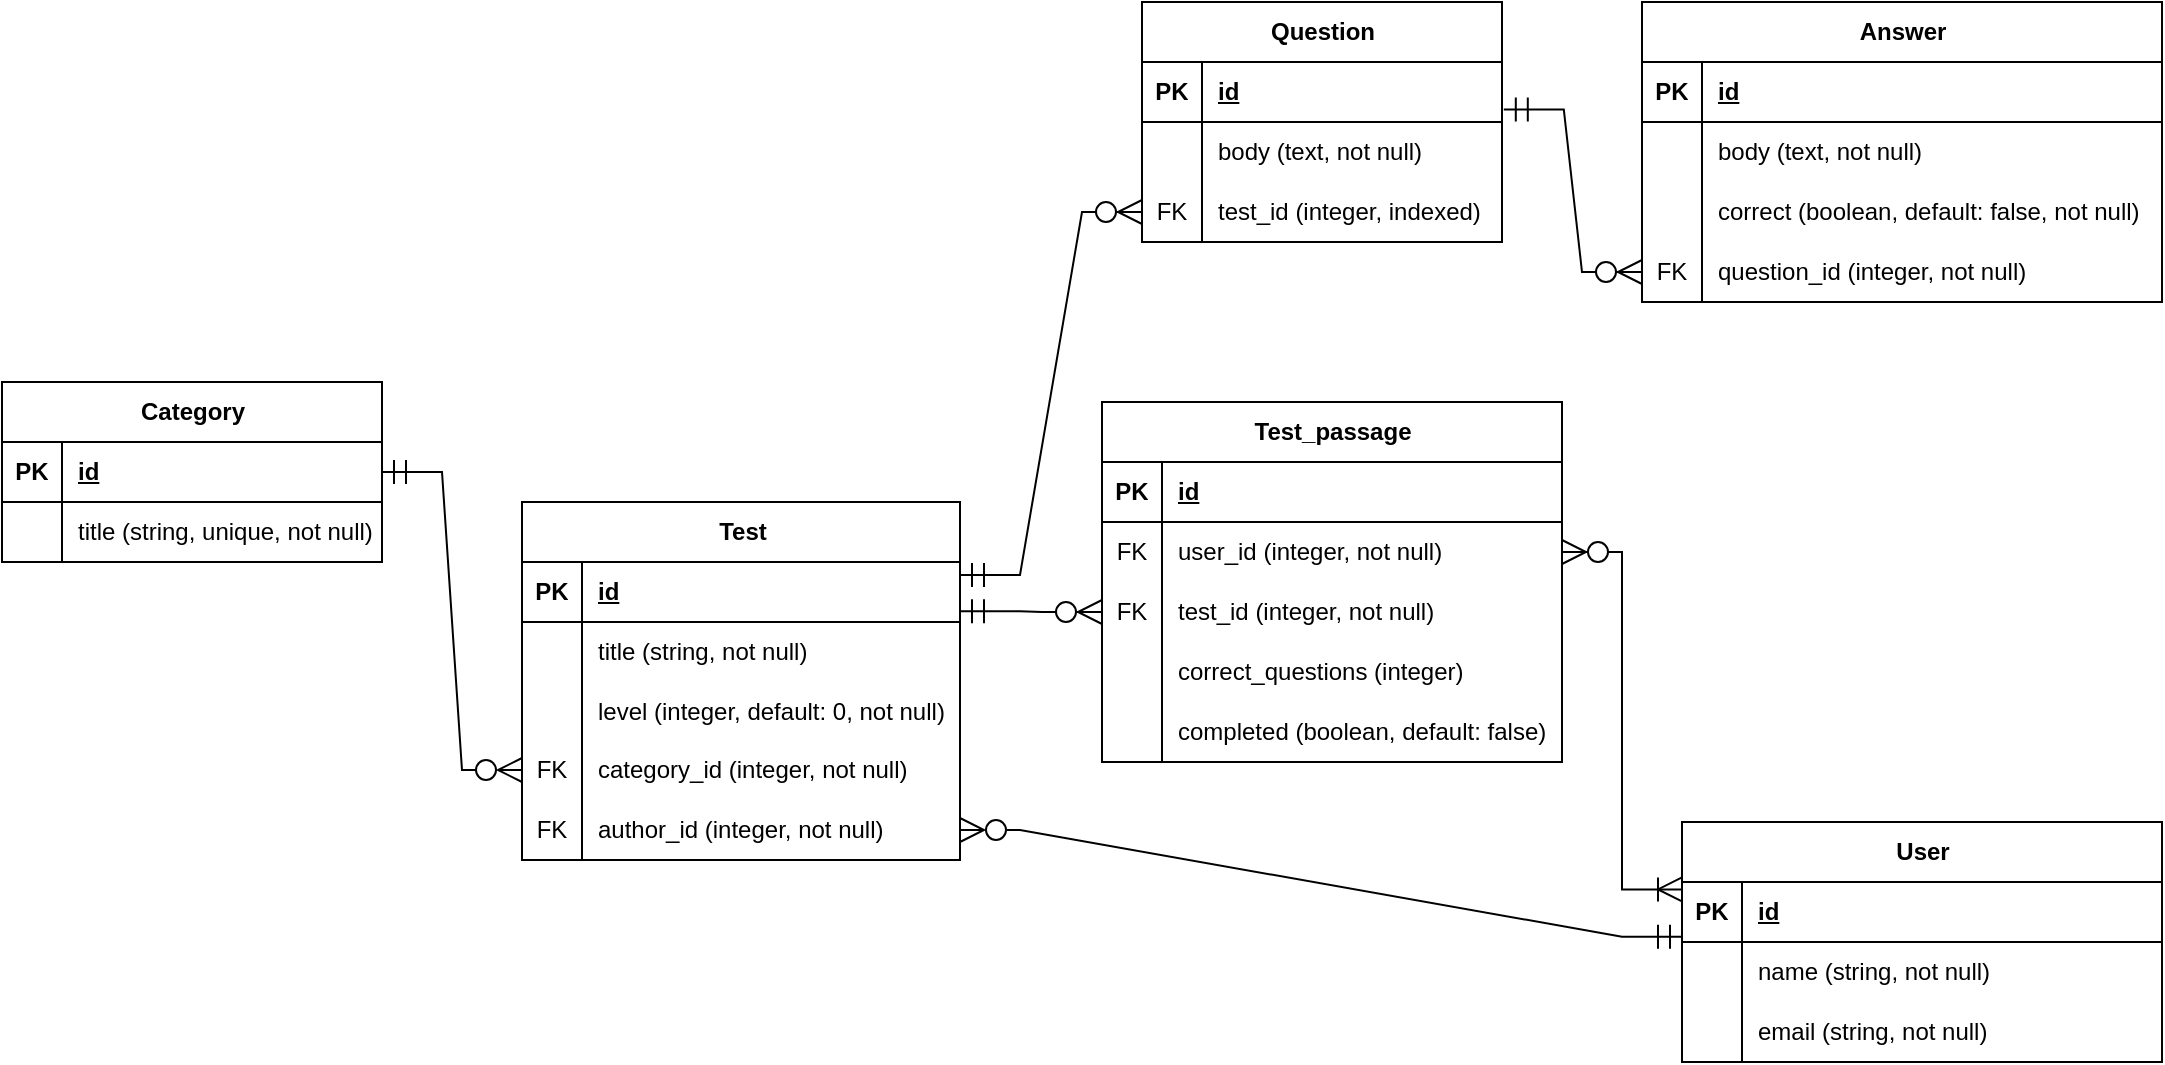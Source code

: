 <mxfile version="26.1.0">
  <diagram name="Page-1" id="e56a1550-8fbb-45ad-956c-1786394a9013">
    <mxGraphModel dx="1259" dy="696" grid="1" gridSize="10" guides="1" tooltips="1" connect="1" arrows="1" fold="1" page="1" pageScale="1" pageWidth="1100" pageHeight="850" background="none" math="0" shadow="0">
      <root>
        <mxCell id="0" />
        <mxCell id="1" parent="0" />
        <mxCell id="Br1r_Qng15Y52kOAk1Ea-1" value="Category" style="shape=table;startSize=30;container=1;collapsible=1;childLayout=tableLayout;fixedRows=1;rowLines=0;fontStyle=1;align=center;resizeLast=1;html=1;fontSize=12;" parent="1" vertex="1">
          <mxGeometry x="10" y="310" width="190" height="90" as="geometry" />
        </mxCell>
        <mxCell id="Br1r_Qng15Y52kOAk1Ea-2" value="" style="shape=tableRow;horizontal=0;startSize=0;swimlaneHead=0;swimlaneBody=0;fillColor=none;collapsible=0;dropTarget=0;points=[[0,0.5],[1,0.5]];portConstraint=eastwest;top=0;left=0;right=0;bottom=1;fontSize=12;" parent="Br1r_Qng15Y52kOAk1Ea-1" vertex="1">
          <mxGeometry y="30" width="190" height="30" as="geometry" />
        </mxCell>
        <mxCell id="Br1r_Qng15Y52kOAk1Ea-3" value="PK" style="shape=partialRectangle;connectable=0;fillColor=none;top=0;left=0;bottom=0;right=0;fontStyle=1;overflow=hidden;whiteSpace=wrap;html=1;fontSize=12;" parent="Br1r_Qng15Y52kOAk1Ea-2" vertex="1">
          <mxGeometry width="30" height="30" as="geometry">
            <mxRectangle width="30" height="30" as="alternateBounds" />
          </mxGeometry>
        </mxCell>
        <mxCell id="Br1r_Qng15Y52kOAk1Ea-4" value="id" style="shape=partialRectangle;connectable=0;fillColor=none;top=0;left=0;bottom=0;right=0;align=left;spacingLeft=6;fontStyle=5;overflow=hidden;whiteSpace=wrap;html=1;fontSize=12;" parent="Br1r_Qng15Y52kOAk1Ea-2" vertex="1">
          <mxGeometry x="30" width="160" height="30" as="geometry">
            <mxRectangle width="160" height="30" as="alternateBounds" />
          </mxGeometry>
        </mxCell>
        <mxCell id="Br1r_Qng15Y52kOAk1Ea-5" value="" style="shape=tableRow;horizontal=0;startSize=0;swimlaneHead=0;swimlaneBody=0;fillColor=none;collapsible=0;dropTarget=0;points=[[0,0.5],[1,0.5]];portConstraint=eastwest;top=0;left=0;right=0;bottom=0;fontSize=12;" parent="Br1r_Qng15Y52kOAk1Ea-1" vertex="1">
          <mxGeometry y="60" width="190" height="30" as="geometry" />
        </mxCell>
        <mxCell id="Br1r_Qng15Y52kOAk1Ea-6" value="" style="shape=partialRectangle;connectable=0;fillColor=none;top=0;left=0;bottom=0;right=0;editable=1;overflow=hidden;whiteSpace=wrap;html=1;fontSize=12;" parent="Br1r_Qng15Y52kOAk1Ea-5" vertex="1">
          <mxGeometry width="30" height="30" as="geometry">
            <mxRectangle width="30" height="30" as="alternateBounds" />
          </mxGeometry>
        </mxCell>
        <mxCell id="Br1r_Qng15Y52kOAk1Ea-7" value="title (string, unique, not null)" style="shape=partialRectangle;connectable=0;fillColor=none;top=0;left=0;bottom=0;right=0;align=left;spacingLeft=6;overflow=hidden;whiteSpace=wrap;html=1;fontSize=12;" parent="Br1r_Qng15Y52kOAk1Ea-5" vertex="1">
          <mxGeometry x="30" width="160" height="30" as="geometry">
            <mxRectangle width="160" height="30" as="alternateBounds" />
          </mxGeometry>
        </mxCell>
        <mxCell id="Br1r_Qng15Y52kOAk1Ea-14" value="Test" style="shape=table;startSize=30;container=1;collapsible=1;childLayout=tableLayout;fixedRows=1;rowLines=0;fontStyle=1;align=center;resizeLast=1;html=1;fontSize=12;" parent="1" vertex="1">
          <mxGeometry x="270" y="370" width="219" height="179" as="geometry" />
        </mxCell>
        <mxCell id="Br1r_Qng15Y52kOAk1Ea-15" value="" style="shape=tableRow;horizontal=0;startSize=0;swimlaneHead=0;swimlaneBody=0;fillColor=none;collapsible=0;dropTarget=0;points=[[0,0.5],[1,0.5]];portConstraint=eastwest;top=0;left=0;right=0;bottom=1;fontSize=12;" parent="Br1r_Qng15Y52kOAk1Ea-14" vertex="1">
          <mxGeometry y="30" width="219" height="30" as="geometry" />
        </mxCell>
        <mxCell id="Br1r_Qng15Y52kOAk1Ea-16" value="PK" style="shape=partialRectangle;connectable=0;fillColor=none;top=0;left=0;bottom=0;right=0;fontStyle=1;overflow=hidden;whiteSpace=wrap;html=1;fontSize=12;" parent="Br1r_Qng15Y52kOAk1Ea-15" vertex="1">
          <mxGeometry width="30" height="30" as="geometry">
            <mxRectangle width="30" height="30" as="alternateBounds" />
          </mxGeometry>
        </mxCell>
        <mxCell id="Br1r_Qng15Y52kOAk1Ea-17" value="id" style="shape=partialRectangle;connectable=0;fillColor=none;top=0;left=0;bottom=0;right=0;align=left;spacingLeft=6;fontStyle=5;overflow=hidden;whiteSpace=wrap;html=1;fontSize=12;" parent="Br1r_Qng15Y52kOAk1Ea-15" vertex="1">
          <mxGeometry x="30" width="189" height="30" as="geometry">
            <mxRectangle width="189" height="30" as="alternateBounds" />
          </mxGeometry>
        </mxCell>
        <mxCell id="Br1r_Qng15Y52kOAk1Ea-18" value="" style="shape=tableRow;horizontal=0;startSize=0;swimlaneHead=0;swimlaneBody=0;fillColor=none;collapsible=0;dropTarget=0;points=[[0,0.5],[1,0.5]];portConstraint=eastwest;top=0;left=0;right=0;bottom=0;fontSize=12;" parent="Br1r_Qng15Y52kOAk1Ea-14" vertex="1">
          <mxGeometry y="60" width="219" height="30" as="geometry" />
        </mxCell>
        <mxCell id="Br1r_Qng15Y52kOAk1Ea-19" value="" style="shape=partialRectangle;connectable=0;fillColor=none;top=0;left=0;bottom=0;right=0;editable=1;overflow=hidden;whiteSpace=wrap;html=1;fontSize=12;" parent="Br1r_Qng15Y52kOAk1Ea-18" vertex="1">
          <mxGeometry width="30" height="30" as="geometry">
            <mxRectangle width="30" height="30" as="alternateBounds" />
          </mxGeometry>
        </mxCell>
        <mxCell id="Br1r_Qng15Y52kOAk1Ea-20" value="title (string, not null)" style="shape=partialRectangle;connectable=0;fillColor=none;top=0;left=0;bottom=0;right=0;align=left;spacingLeft=6;overflow=hidden;whiteSpace=wrap;html=1;fontSize=12;" parent="Br1r_Qng15Y52kOAk1Ea-18" vertex="1">
          <mxGeometry x="30" width="189" height="30" as="geometry">
            <mxRectangle width="189" height="30" as="alternateBounds" />
          </mxGeometry>
        </mxCell>
        <mxCell id="Br1r_Qng15Y52kOAk1Ea-21" value="" style="shape=tableRow;horizontal=0;startSize=0;swimlaneHead=0;swimlaneBody=0;fillColor=none;collapsible=0;dropTarget=0;points=[[0,0.5],[1,0.5]];portConstraint=eastwest;top=0;left=0;right=0;bottom=0;fontSize=12;" parent="Br1r_Qng15Y52kOAk1Ea-14" vertex="1">
          <mxGeometry y="90" width="219" height="29" as="geometry" />
        </mxCell>
        <mxCell id="Br1r_Qng15Y52kOAk1Ea-22" value="" style="shape=partialRectangle;connectable=0;fillColor=none;top=0;left=0;bottom=0;right=0;editable=1;overflow=hidden;whiteSpace=wrap;html=1;fontSize=12;" parent="Br1r_Qng15Y52kOAk1Ea-21" vertex="1">
          <mxGeometry width="30" height="29" as="geometry">
            <mxRectangle width="30" height="29" as="alternateBounds" />
          </mxGeometry>
        </mxCell>
        <mxCell id="Br1r_Qng15Y52kOAk1Ea-23" value="level (integer, default: 0, not null)" style="shape=partialRectangle;connectable=0;fillColor=none;top=0;left=0;bottom=0;right=0;align=left;spacingLeft=6;overflow=hidden;whiteSpace=wrap;html=1;fontSize=12;" parent="Br1r_Qng15Y52kOAk1Ea-21" vertex="1">
          <mxGeometry x="30" width="189" height="29" as="geometry">
            <mxRectangle width="189" height="29" as="alternateBounds" />
          </mxGeometry>
        </mxCell>
        <mxCell id="Br1r_Qng15Y52kOAk1Ea-24" value="" style="shape=tableRow;horizontal=0;startSize=0;swimlaneHead=0;swimlaneBody=0;fillColor=none;collapsible=0;dropTarget=0;points=[[0,0.5],[1,0.5]];portConstraint=eastwest;top=0;left=0;right=0;bottom=0;fontSize=12;" parent="Br1r_Qng15Y52kOAk1Ea-14" vertex="1">
          <mxGeometry y="119" width="219" height="30" as="geometry" />
        </mxCell>
        <mxCell id="Br1r_Qng15Y52kOAk1Ea-25" value="FK" style="shape=partialRectangle;connectable=0;fillColor=none;top=0;left=0;bottom=0;right=0;editable=1;overflow=hidden;whiteSpace=wrap;html=1;fontSize=12;" parent="Br1r_Qng15Y52kOAk1Ea-24" vertex="1">
          <mxGeometry width="30" height="30" as="geometry">
            <mxRectangle width="30" height="30" as="alternateBounds" />
          </mxGeometry>
        </mxCell>
        <mxCell id="Br1r_Qng15Y52kOAk1Ea-26" value="category_id (integer, not null)" style="shape=partialRectangle;connectable=0;fillColor=none;top=0;left=0;bottom=0;right=0;align=left;spacingLeft=6;overflow=hidden;whiteSpace=wrap;html=1;fontSize=12;" parent="Br1r_Qng15Y52kOAk1Ea-24" vertex="1">
          <mxGeometry x="30" width="189" height="30" as="geometry">
            <mxRectangle width="189" height="30" as="alternateBounds" />
          </mxGeometry>
        </mxCell>
        <mxCell id="4E7Y_DdD3SAil00JkKj9-86" style="shape=tableRow;horizontal=0;startSize=0;swimlaneHead=0;swimlaneBody=0;fillColor=none;collapsible=0;dropTarget=0;points=[[0,0.5],[1,0.5]];portConstraint=eastwest;top=0;left=0;right=0;bottom=0;fontSize=12;" parent="Br1r_Qng15Y52kOAk1Ea-14" vertex="1">
          <mxGeometry y="149" width="219" height="30" as="geometry" />
        </mxCell>
        <mxCell id="4E7Y_DdD3SAil00JkKj9-87" value="FK" style="shape=partialRectangle;connectable=0;fillColor=none;top=0;left=0;bottom=0;right=0;editable=1;overflow=hidden;whiteSpace=wrap;html=1;fontSize=12;" parent="4E7Y_DdD3SAil00JkKj9-86" vertex="1">
          <mxGeometry width="30" height="30" as="geometry">
            <mxRectangle width="30" height="30" as="alternateBounds" />
          </mxGeometry>
        </mxCell>
        <mxCell id="4E7Y_DdD3SAil00JkKj9-88" value="author_id (integer, not null)" style="shape=partialRectangle;connectable=0;fillColor=none;top=0;left=0;bottom=0;right=0;align=left;spacingLeft=6;overflow=hidden;whiteSpace=wrap;html=1;fontSize=12;" parent="4E7Y_DdD3SAil00JkKj9-86" vertex="1">
          <mxGeometry x="30" width="189" height="30" as="geometry">
            <mxRectangle width="189" height="30" as="alternateBounds" />
          </mxGeometry>
        </mxCell>
        <mxCell id="Br1r_Qng15Y52kOAk1Ea-27" value="" style="edgeStyle=entityRelationEdgeStyle;fontSize=12;html=1;endArrow=ERzeroToMany;startArrow=ERmandOne;rounded=0;entryX=0;entryY=0.5;entryDx=0;entryDy=0;exitX=1;exitY=0.5;exitDx=0;exitDy=0;startFill=0;endFill=0;startSize=10;endSize=10;" parent="1" source="Br1r_Qng15Y52kOAk1Ea-2" target="Br1r_Qng15Y52kOAk1Ea-24" edge="1">
          <mxGeometry width="100" height="100" relative="1" as="geometry">
            <mxPoint x="240" y="359" as="sourcePoint" />
            <mxPoint x="380" y="331" as="targetPoint" />
          </mxGeometry>
        </mxCell>
        <mxCell id="Br1r_Qng15Y52kOAk1Ea-28" value="Question" style="shape=table;startSize=30;container=1;collapsible=1;childLayout=tableLayout;fixedRows=1;rowLines=0;fontStyle=1;align=center;resizeLast=1;html=1;fontSize=12;" parent="1" vertex="1">
          <mxGeometry x="580" y="120" width="180" height="120" as="geometry" />
        </mxCell>
        <mxCell id="Br1r_Qng15Y52kOAk1Ea-29" value="" style="shape=tableRow;horizontal=0;startSize=0;swimlaneHead=0;swimlaneBody=0;fillColor=none;collapsible=0;dropTarget=0;points=[[0,0.5],[1,0.5]];portConstraint=eastwest;top=0;left=0;right=0;bottom=1;fontSize=12;" parent="Br1r_Qng15Y52kOAk1Ea-28" vertex="1">
          <mxGeometry y="30" width="180" height="30" as="geometry" />
        </mxCell>
        <mxCell id="Br1r_Qng15Y52kOAk1Ea-30" value="PK" style="shape=partialRectangle;connectable=0;fillColor=none;top=0;left=0;bottom=0;right=0;fontStyle=1;overflow=hidden;whiteSpace=wrap;html=1;fontSize=12;" parent="Br1r_Qng15Y52kOAk1Ea-29" vertex="1">
          <mxGeometry width="30" height="30" as="geometry">
            <mxRectangle width="30" height="30" as="alternateBounds" />
          </mxGeometry>
        </mxCell>
        <mxCell id="Br1r_Qng15Y52kOAk1Ea-31" value="id" style="shape=partialRectangle;connectable=0;fillColor=none;top=0;left=0;bottom=0;right=0;align=left;spacingLeft=6;fontStyle=5;overflow=hidden;whiteSpace=wrap;html=1;fontSize=12;" parent="Br1r_Qng15Y52kOAk1Ea-29" vertex="1">
          <mxGeometry x="30" width="150" height="30" as="geometry">
            <mxRectangle width="150" height="30" as="alternateBounds" />
          </mxGeometry>
        </mxCell>
        <mxCell id="Br1r_Qng15Y52kOAk1Ea-32" value="" style="shape=tableRow;horizontal=0;startSize=0;swimlaneHead=0;swimlaneBody=0;fillColor=none;collapsible=0;dropTarget=0;points=[[0,0.5],[1,0.5]];portConstraint=eastwest;top=0;left=0;right=0;bottom=0;fontSize=12;" parent="Br1r_Qng15Y52kOAk1Ea-28" vertex="1">
          <mxGeometry y="60" width="180" height="30" as="geometry" />
        </mxCell>
        <mxCell id="Br1r_Qng15Y52kOAk1Ea-33" value="" style="shape=partialRectangle;connectable=0;fillColor=none;top=0;left=0;bottom=0;right=0;editable=1;overflow=hidden;whiteSpace=wrap;html=1;fontSize=12;" parent="Br1r_Qng15Y52kOAk1Ea-32" vertex="1">
          <mxGeometry width="30" height="30" as="geometry">
            <mxRectangle width="30" height="30" as="alternateBounds" />
          </mxGeometry>
        </mxCell>
        <mxCell id="Br1r_Qng15Y52kOAk1Ea-34" value="body (text, not null)" style="shape=partialRectangle;connectable=0;fillColor=none;top=0;left=0;bottom=0;right=0;align=left;spacingLeft=6;overflow=hidden;whiteSpace=wrap;html=1;fontSize=12;" parent="Br1r_Qng15Y52kOAk1Ea-32" vertex="1">
          <mxGeometry x="30" width="150" height="30" as="geometry">
            <mxRectangle width="150" height="30" as="alternateBounds" />
          </mxGeometry>
        </mxCell>
        <mxCell id="Br1r_Qng15Y52kOAk1Ea-35" value="" style="shape=tableRow;horizontal=0;startSize=0;swimlaneHead=0;swimlaneBody=0;fillColor=none;collapsible=0;dropTarget=0;points=[[0,0.5],[1,0.5]];portConstraint=eastwest;top=0;left=0;right=0;bottom=0;fontSize=12;" parent="Br1r_Qng15Y52kOAk1Ea-28" vertex="1">
          <mxGeometry y="90" width="180" height="30" as="geometry" />
        </mxCell>
        <mxCell id="Br1r_Qng15Y52kOAk1Ea-36" value="FK" style="shape=partialRectangle;connectable=0;fillColor=none;top=0;left=0;bottom=0;right=0;editable=1;overflow=hidden;whiteSpace=wrap;html=1;fontSize=12;" parent="Br1r_Qng15Y52kOAk1Ea-35" vertex="1">
          <mxGeometry width="30" height="30" as="geometry">
            <mxRectangle width="30" height="30" as="alternateBounds" />
          </mxGeometry>
        </mxCell>
        <mxCell id="Br1r_Qng15Y52kOAk1Ea-37" value="test_id (integer, indexed)" style="shape=partialRectangle;connectable=0;fillColor=none;top=0;left=0;bottom=0;right=0;align=left;spacingLeft=6;overflow=hidden;whiteSpace=wrap;html=1;fontSize=12;" parent="Br1r_Qng15Y52kOAk1Ea-35" vertex="1">
          <mxGeometry x="30" width="150" height="30" as="geometry">
            <mxRectangle width="150" height="30" as="alternateBounds" />
          </mxGeometry>
        </mxCell>
        <mxCell id="Br1r_Qng15Y52kOAk1Ea-55" value="User" style="shape=table;startSize=30;container=1;collapsible=1;childLayout=tableLayout;fixedRows=1;rowLines=0;fontStyle=1;align=center;resizeLast=1;html=1;fontSize=12;" parent="1" vertex="1">
          <mxGeometry x="850" y="530" width="240" height="120" as="geometry" />
        </mxCell>
        <mxCell id="Br1r_Qng15Y52kOAk1Ea-56" value="" style="shape=tableRow;horizontal=0;startSize=0;swimlaneHead=0;swimlaneBody=0;fillColor=none;collapsible=0;dropTarget=0;points=[[0,0.5],[1,0.5]];portConstraint=eastwest;top=0;left=0;right=0;bottom=1;fontSize=12;" parent="Br1r_Qng15Y52kOAk1Ea-55" vertex="1">
          <mxGeometry y="30" width="240" height="30" as="geometry" />
        </mxCell>
        <mxCell id="Br1r_Qng15Y52kOAk1Ea-57" value="PK" style="shape=partialRectangle;connectable=0;fillColor=none;top=0;left=0;bottom=0;right=0;fontStyle=1;overflow=hidden;whiteSpace=wrap;html=1;fontSize=12;" parent="Br1r_Qng15Y52kOAk1Ea-56" vertex="1">
          <mxGeometry width="30" height="30" as="geometry">
            <mxRectangle width="30" height="30" as="alternateBounds" />
          </mxGeometry>
        </mxCell>
        <mxCell id="Br1r_Qng15Y52kOAk1Ea-58" value="id" style="shape=partialRectangle;connectable=0;fillColor=none;top=0;left=0;bottom=0;right=0;align=left;spacingLeft=6;fontStyle=5;overflow=hidden;whiteSpace=wrap;html=1;fontSize=12;" parent="Br1r_Qng15Y52kOAk1Ea-56" vertex="1">
          <mxGeometry x="30" width="210" height="30" as="geometry">
            <mxRectangle width="210" height="30" as="alternateBounds" />
          </mxGeometry>
        </mxCell>
        <mxCell id="Br1r_Qng15Y52kOAk1Ea-59" value="" style="shape=tableRow;horizontal=0;startSize=0;swimlaneHead=0;swimlaneBody=0;fillColor=none;collapsible=0;dropTarget=0;points=[[0,0.5],[1,0.5]];portConstraint=eastwest;top=0;left=0;right=0;bottom=0;fontSize=12;" parent="Br1r_Qng15Y52kOAk1Ea-55" vertex="1">
          <mxGeometry y="60" width="240" height="30" as="geometry" />
        </mxCell>
        <mxCell id="Br1r_Qng15Y52kOAk1Ea-60" value="" style="shape=partialRectangle;connectable=0;fillColor=none;top=0;left=0;bottom=0;right=0;editable=1;overflow=hidden;whiteSpace=wrap;html=1;fontSize=12;" parent="Br1r_Qng15Y52kOAk1Ea-59" vertex="1">
          <mxGeometry width="30" height="30" as="geometry">
            <mxRectangle width="30" height="30" as="alternateBounds" />
          </mxGeometry>
        </mxCell>
        <mxCell id="Br1r_Qng15Y52kOAk1Ea-61" value="name (string, not null)" style="shape=partialRectangle;connectable=0;fillColor=none;top=0;left=0;bottom=0;right=0;align=left;spacingLeft=6;overflow=hidden;whiteSpace=wrap;html=1;fontSize=12;" parent="Br1r_Qng15Y52kOAk1Ea-59" vertex="1">
          <mxGeometry x="30" width="210" height="30" as="geometry">
            <mxRectangle width="210" height="30" as="alternateBounds" />
          </mxGeometry>
        </mxCell>
        <mxCell id="Br1r_Qng15Y52kOAk1Ea-62" value="" style="shape=tableRow;horizontal=0;startSize=0;swimlaneHead=0;swimlaneBody=0;fillColor=none;collapsible=0;dropTarget=0;points=[[0,0.5],[1,0.5]];portConstraint=eastwest;top=0;left=0;right=0;bottom=0;fontSize=12;" parent="Br1r_Qng15Y52kOAk1Ea-55" vertex="1">
          <mxGeometry y="90" width="240" height="30" as="geometry" />
        </mxCell>
        <mxCell id="Br1r_Qng15Y52kOAk1Ea-63" value="" style="shape=partialRectangle;connectable=0;fillColor=none;top=0;left=0;bottom=0;right=0;editable=1;overflow=hidden;whiteSpace=wrap;html=1;fontSize=12;" parent="Br1r_Qng15Y52kOAk1Ea-62" vertex="1">
          <mxGeometry width="30" height="30" as="geometry">
            <mxRectangle width="30" height="30" as="alternateBounds" />
          </mxGeometry>
        </mxCell>
        <mxCell id="Br1r_Qng15Y52kOAk1Ea-64" value="email (string, not null)" style="shape=partialRectangle;connectable=0;fillColor=none;top=0;left=0;bottom=0;right=0;align=left;spacingLeft=6;overflow=hidden;whiteSpace=wrap;html=1;fontSize=12;" parent="Br1r_Qng15Y52kOAk1Ea-62" vertex="1">
          <mxGeometry x="30" width="210" height="30" as="geometry">
            <mxRectangle width="210" height="30" as="alternateBounds" />
          </mxGeometry>
        </mxCell>
        <mxCell id="4E7Y_DdD3SAil00JkKj9-14" value="Test_passage" style="shape=table;startSize=30;container=1;collapsible=1;childLayout=tableLayout;fixedRows=1;rowLines=0;fontStyle=1;align=center;resizeLast=1;html=1;fontSize=12;" parent="1" vertex="1">
          <mxGeometry x="560" y="320" width="230" height="180" as="geometry" />
        </mxCell>
        <mxCell id="4E7Y_DdD3SAil00JkKj9-15" value="" style="shape=tableRow;horizontal=0;startSize=0;swimlaneHead=0;swimlaneBody=0;fillColor=none;collapsible=0;dropTarget=0;points=[[0,0.5],[1,0.5]];portConstraint=eastwest;top=0;left=0;right=0;bottom=1;fontSize=12;" parent="4E7Y_DdD3SAil00JkKj9-14" vertex="1">
          <mxGeometry y="30" width="230" height="30" as="geometry" />
        </mxCell>
        <mxCell id="4E7Y_DdD3SAil00JkKj9-16" value="PK" style="shape=partialRectangle;connectable=0;fillColor=none;top=0;left=0;bottom=0;right=0;fontStyle=1;overflow=hidden;whiteSpace=wrap;html=1;fontSize=12;" parent="4E7Y_DdD3SAil00JkKj9-15" vertex="1">
          <mxGeometry width="30" height="30" as="geometry">
            <mxRectangle width="30" height="30" as="alternateBounds" />
          </mxGeometry>
        </mxCell>
        <mxCell id="4E7Y_DdD3SAil00JkKj9-17" value="id" style="shape=partialRectangle;connectable=0;fillColor=none;top=0;left=0;bottom=0;right=0;align=left;spacingLeft=6;fontStyle=5;overflow=hidden;whiteSpace=wrap;html=1;fontSize=12;" parent="4E7Y_DdD3SAil00JkKj9-15" vertex="1">
          <mxGeometry x="30" width="200" height="30" as="geometry">
            <mxRectangle width="200" height="30" as="alternateBounds" />
          </mxGeometry>
        </mxCell>
        <mxCell id="4E7Y_DdD3SAil00JkKj9-18" value="" style="shape=tableRow;horizontal=0;startSize=0;swimlaneHead=0;swimlaneBody=0;fillColor=none;collapsible=0;dropTarget=0;points=[[0,0.5],[1,0.5]];portConstraint=eastwest;top=0;left=0;right=0;bottom=0;fontSize=12;" parent="4E7Y_DdD3SAil00JkKj9-14" vertex="1">
          <mxGeometry y="60" width="230" height="30" as="geometry" />
        </mxCell>
        <mxCell id="4E7Y_DdD3SAil00JkKj9-19" value="FK" style="shape=partialRectangle;connectable=0;fillColor=none;top=0;left=0;bottom=0;right=0;editable=1;overflow=hidden;whiteSpace=wrap;html=1;fontSize=12;" parent="4E7Y_DdD3SAil00JkKj9-18" vertex="1">
          <mxGeometry width="30" height="30" as="geometry">
            <mxRectangle width="30" height="30" as="alternateBounds" />
          </mxGeometry>
        </mxCell>
        <mxCell id="4E7Y_DdD3SAil00JkKj9-20" value="user_id (integer, not null)" style="shape=partialRectangle;connectable=0;fillColor=none;top=0;left=0;bottom=0;right=0;align=left;spacingLeft=6;overflow=hidden;whiteSpace=wrap;html=1;fontSize=12;" parent="4E7Y_DdD3SAil00JkKj9-18" vertex="1">
          <mxGeometry x="30" width="200" height="30" as="geometry">
            <mxRectangle width="200" height="30" as="alternateBounds" />
          </mxGeometry>
        </mxCell>
        <mxCell id="4E7Y_DdD3SAil00JkKj9-21" value="" style="shape=tableRow;horizontal=0;startSize=0;swimlaneHead=0;swimlaneBody=0;fillColor=none;collapsible=0;dropTarget=0;points=[[0,0.5],[1,0.5]];portConstraint=eastwest;top=0;left=0;right=0;bottom=0;fontSize=12;" parent="4E7Y_DdD3SAil00JkKj9-14" vertex="1">
          <mxGeometry y="90" width="230" height="30" as="geometry" />
        </mxCell>
        <mxCell id="4E7Y_DdD3SAil00JkKj9-22" value="FK" style="shape=partialRectangle;connectable=0;fillColor=none;top=0;left=0;bottom=0;right=0;editable=1;overflow=hidden;whiteSpace=wrap;html=1;fontSize=12;" parent="4E7Y_DdD3SAil00JkKj9-21" vertex="1">
          <mxGeometry width="30" height="30" as="geometry">
            <mxRectangle width="30" height="30" as="alternateBounds" />
          </mxGeometry>
        </mxCell>
        <mxCell id="4E7Y_DdD3SAil00JkKj9-23" value="test_id (integer, not null)" style="shape=partialRectangle;connectable=0;fillColor=none;top=0;left=0;bottom=0;right=0;align=left;spacingLeft=6;overflow=hidden;whiteSpace=wrap;html=1;fontSize=12;" parent="4E7Y_DdD3SAil00JkKj9-21" vertex="1">
          <mxGeometry x="30" width="200" height="30" as="geometry">
            <mxRectangle width="200" height="30" as="alternateBounds" />
          </mxGeometry>
        </mxCell>
        <mxCell id="4E7Y_DdD3SAil00JkKj9-24" value="" style="shape=tableRow;horizontal=0;startSize=0;swimlaneHead=0;swimlaneBody=0;fillColor=none;collapsible=0;dropTarget=0;points=[[0,0.5],[1,0.5]];portConstraint=eastwest;top=0;left=0;right=0;bottom=0;fontSize=12;" parent="4E7Y_DdD3SAil00JkKj9-14" vertex="1">
          <mxGeometry y="120" width="230" height="30" as="geometry" />
        </mxCell>
        <mxCell id="4E7Y_DdD3SAil00JkKj9-25" value="" style="shape=partialRectangle;connectable=0;fillColor=none;top=0;left=0;bottom=0;right=0;editable=1;overflow=hidden;whiteSpace=wrap;html=1;fontSize=12;" parent="4E7Y_DdD3SAil00JkKj9-24" vertex="1">
          <mxGeometry width="30" height="30" as="geometry">
            <mxRectangle width="30" height="30" as="alternateBounds" />
          </mxGeometry>
        </mxCell>
        <mxCell id="4E7Y_DdD3SAil00JkKj9-26" value="correct_questions (integer)" style="shape=partialRectangle;connectable=0;fillColor=none;top=0;left=0;bottom=0;right=0;align=left;spacingLeft=6;overflow=hidden;whiteSpace=wrap;html=1;fontSize=12;" parent="4E7Y_DdD3SAil00JkKj9-24" vertex="1">
          <mxGeometry x="30" width="200" height="30" as="geometry">
            <mxRectangle width="200" height="30" as="alternateBounds" />
          </mxGeometry>
        </mxCell>
        <mxCell id="4E7Y_DdD3SAil00JkKj9-95" style="shape=tableRow;horizontal=0;startSize=0;swimlaneHead=0;swimlaneBody=0;fillColor=none;collapsible=0;dropTarget=0;points=[[0,0.5],[1,0.5]];portConstraint=eastwest;top=0;left=0;right=0;bottom=0;fontSize=12;" parent="4E7Y_DdD3SAil00JkKj9-14" vertex="1">
          <mxGeometry y="150" width="230" height="30" as="geometry" />
        </mxCell>
        <mxCell id="4E7Y_DdD3SAil00JkKj9-96" style="shape=partialRectangle;connectable=0;fillColor=none;top=0;left=0;bottom=0;right=0;editable=1;overflow=hidden;whiteSpace=wrap;html=1;fontSize=12;" parent="4E7Y_DdD3SAil00JkKj9-95" vertex="1">
          <mxGeometry width="30" height="30" as="geometry">
            <mxRectangle width="30" height="30" as="alternateBounds" />
          </mxGeometry>
        </mxCell>
        <mxCell id="4E7Y_DdD3SAil00JkKj9-97" value="completed (boolean, default: false)" style="shape=partialRectangle;connectable=0;fillColor=none;top=0;left=0;bottom=0;right=0;align=left;spacingLeft=6;overflow=hidden;whiteSpace=wrap;html=1;fontSize=12;" parent="4E7Y_DdD3SAil00JkKj9-95" vertex="1">
          <mxGeometry x="30" width="200" height="30" as="geometry">
            <mxRectangle width="200" height="30" as="alternateBounds" />
          </mxGeometry>
        </mxCell>
        <mxCell id="4E7Y_DdD3SAil00JkKj9-41" value="Answer" style="shape=table;startSize=30;container=1;collapsible=1;childLayout=tableLayout;fixedRows=1;rowLines=0;fontStyle=1;align=center;resizeLast=1;html=1;fontSize=12;" parent="1" vertex="1">
          <mxGeometry x="830" y="120" width="260" height="150" as="geometry" />
        </mxCell>
        <mxCell id="4E7Y_DdD3SAil00JkKj9-42" value="" style="shape=tableRow;horizontal=0;startSize=0;swimlaneHead=0;swimlaneBody=0;fillColor=none;collapsible=0;dropTarget=0;points=[[0,0.5],[1,0.5]];portConstraint=eastwest;top=0;left=0;right=0;bottom=1;fontSize=12;" parent="4E7Y_DdD3SAil00JkKj9-41" vertex="1">
          <mxGeometry y="30" width="260" height="30" as="geometry" />
        </mxCell>
        <mxCell id="4E7Y_DdD3SAil00JkKj9-43" value="PK" style="shape=partialRectangle;connectable=0;fillColor=none;top=0;left=0;bottom=0;right=0;fontStyle=1;overflow=hidden;whiteSpace=wrap;html=1;fontSize=12;" parent="4E7Y_DdD3SAil00JkKj9-42" vertex="1">
          <mxGeometry width="30" height="30" as="geometry">
            <mxRectangle width="30" height="30" as="alternateBounds" />
          </mxGeometry>
        </mxCell>
        <mxCell id="4E7Y_DdD3SAil00JkKj9-44" value="id" style="shape=partialRectangle;connectable=0;fillColor=none;top=0;left=0;bottom=0;right=0;align=left;spacingLeft=6;fontStyle=5;overflow=hidden;whiteSpace=wrap;html=1;fontSize=12;" parent="4E7Y_DdD3SAil00JkKj9-42" vertex="1">
          <mxGeometry x="30" width="230" height="30" as="geometry">
            <mxRectangle width="230" height="30" as="alternateBounds" />
          </mxGeometry>
        </mxCell>
        <mxCell id="4E7Y_DdD3SAil00JkKj9-45" value="" style="shape=tableRow;horizontal=0;startSize=0;swimlaneHead=0;swimlaneBody=0;fillColor=none;collapsible=0;dropTarget=0;points=[[0,0.5],[1,0.5]];portConstraint=eastwest;top=0;left=0;right=0;bottom=0;fontSize=12;" parent="4E7Y_DdD3SAil00JkKj9-41" vertex="1">
          <mxGeometry y="60" width="260" height="30" as="geometry" />
        </mxCell>
        <mxCell id="4E7Y_DdD3SAil00JkKj9-46" value="" style="shape=partialRectangle;connectable=0;fillColor=none;top=0;left=0;bottom=0;right=0;editable=1;overflow=hidden;whiteSpace=wrap;html=1;fontSize=12;" parent="4E7Y_DdD3SAil00JkKj9-45" vertex="1">
          <mxGeometry width="30" height="30" as="geometry">
            <mxRectangle width="30" height="30" as="alternateBounds" />
          </mxGeometry>
        </mxCell>
        <mxCell id="4E7Y_DdD3SAil00JkKj9-47" value="body (text, not null)" style="shape=partialRectangle;connectable=0;fillColor=none;top=0;left=0;bottom=0;right=0;align=left;spacingLeft=6;overflow=hidden;whiteSpace=wrap;html=1;fontSize=12;" parent="4E7Y_DdD3SAil00JkKj9-45" vertex="1">
          <mxGeometry x="30" width="230" height="30" as="geometry">
            <mxRectangle width="230" height="30" as="alternateBounds" />
          </mxGeometry>
        </mxCell>
        <mxCell id="4E7Y_DdD3SAil00JkKj9-48" value="" style="shape=tableRow;horizontal=0;startSize=0;swimlaneHead=0;swimlaneBody=0;fillColor=none;collapsible=0;dropTarget=0;points=[[0,0.5],[1,0.5]];portConstraint=eastwest;top=0;left=0;right=0;bottom=0;fontSize=12;" parent="4E7Y_DdD3SAil00JkKj9-41" vertex="1">
          <mxGeometry y="90" width="260" height="30" as="geometry" />
        </mxCell>
        <mxCell id="4E7Y_DdD3SAil00JkKj9-49" value="" style="shape=partialRectangle;connectable=0;fillColor=none;top=0;left=0;bottom=0;right=0;editable=1;overflow=hidden;whiteSpace=wrap;html=1;fontSize=12;" parent="4E7Y_DdD3SAil00JkKj9-48" vertex="1">
          <mxGeometry width="30" height="30" as="geometry">
            <mxRectangle width="30" height="30" as="alternateBounds" />
          </mxGeometry>
        </mxCell>
        <mxCell id="4E7Y_DdD3SAil00JkKj9-50" value="correct (boolean, default: false, not null)" style="shape=partialRectangle;connectable=0;fillColor=none;top=0;left=0;bottom=0;right=0;align=left;spacingLeft=6;overflow=hidden;whiteSpace=wrap;html=1;fontSize=12;" parent="4E7Y_DdD3SAil00JkKj9-48" vertex="1">
          <mxGeometry x="30" width="230" height="30" as="geometry">
            <mxRectangle width="230" height="30" as="alternateBounds" />
          </mxGeometry>
        </mxCell>
        <mxCell id="4E7Y_DdD3SAil00JkKj9-51" value="" style="shape=tableRow;horizontal=0;startSize=0;swimlaneHead=0;swimlaneBody=0;fillColor=none;collapsible=0;dropTarget=0;points=[[0,0.5],[1,0.5]];portConstraint=eastwest;top=0;left=0;right=0;bottom=0;fontSize=12;" parent="4E7Y_DdD3SAil00JkKj9-41" vertex="1">
          <mxGeometry y="120" width="260" height="30" as="geometry" />
        </mxCell>
        <mxCell id="4E7Y_DdD3SAil00JkKj9-52" value="FK" style="shape=partialRectangle;connectable=0;fillColor=none;top=0;left=0;bottom=0;right=0;editable=1;overflow=hidden;whiteSpace=wrap;html=1;fontSize=12;" parent="4E7Y_DdD3SAil00JkKj9-51" vertex="1">
          <mxGeometry width="30" height="30" as="geometry">
            <mxRectangle width="30" height="30" as="alternateBounds" />
          </mxGeometry>
        </mxCell>
        <mxCell id="4E7Y_DdD3SAil00JkKj9-53" value="question_id (integer, not null)" style="shape=partialRectangle;connectable=0;fillColor=none;top=0;left=0;bottom=0;right=0;align=left;spacingLeft=6;overflow=hidden;whiteSpace=wrap;html=1;fontSize=12;" parent="4E7Y_DdD3SAil00JkKj9-51" vertex="1">
          <mxGeometry x="30" width="230" height="30" as="geometry">
            <mxRectangle width="230" height="30" as="alternateBounds" />
          </mxGeometry>
        </mxCell>
        <mxCell id="4E7Y_DdD3SAil00JkKj9-104" value="" style="edgeStyle=entityRelationEdgeStyle;fontSize=12;html=1;endArrow=ERzeroToMany;startArrow=ERmandOne;rounded=0;entryX=0;entryY=0.5;entryDx=0;entryDy=0;endSize=10;startSize=10;exitX=1;exitY=0.215;exitDx=0;exitDy=0;exitPerimeter=0;startFill=0;" parent="1" source="Br1r_Qng15Y52kOAk1Ea-15" target="Br1r_Qng15Y52kOAk1Ea-35" edge="1">
          <mxGeometry width="100" height="100" relative="1" as="geometry">
            <mxPoint x="500" y="346" as="sourcePoint" />
            <mxPoint x="650" y="320" as="targetPoint" />
          </mxGeometry>
        </mxCell>
        <mxCell id="4E7Y_DdD3SAil00JkKj9-105" value="" style="edgeStyle=entityRelationEdgeStyle;fontSize=12;html=1;endArrow=ERzeroToMany;startArrow=ERmandOne;rounded=0;endSize=10;startSize=10;entryX=0;entryY=0.5;entryDx=0;entryDy=0;exitX=1.005;exitY=0.791;exitDx=0;exitDy=0;exitPerimeter=0;startFill=0;" parent="1" source="Br1r_Qng15Y52kOAk1Ea-29" target="4E7Y_DdD3SAil00JkKj9-51" edge="1">
          <mxGeometry width="100" height="100" relative="1" as="geometry">
            <mxPoint x="730" y="300" as="sourcePoint" />
            <mxPoint x="800" y="340" as="targetPoint" />
          </mxGeometry>
        </mxCell>
        <mxCell id="4E7Y_DdD3SAil00JkKj9-113" value="" style="edgeStyle=entityRelationEdgeStyle;fontSize=12;html=1;endArrow=ERoneToMany;startArrow=ERzeroToMany;rounded=0;exitX=1;exitY=0.5;exitDx=0;exitDy=0;entryX=0;entryY=0.124;entryDx=0;entryDy=0;endFill=0;endSize=10;startSize=10;entryPerimeter=0;" parent="1" source="4E7Y_DdD3SAil00JkKj9-18" target="Br1r_Qng15Y52kOAk1Ea-56" edge="1">
          <mxGeometry width="100" height="100" relative="1" as="geometry">
            <mxPoint x="550" y="279" as="sourcePoint" />
            <mxPoint x="650" y="179" as="targetPoint" />
          </mxGeometry>
        </mxCell>
        <mxCell id="4E7Y_DdD3SAil00JkKj9-115" value="" style="edgeStyle=entityRelationEdgeStyle;fontSize=12;html=1;endArrow=ERzeroToMany;startArrow=ERmandOne;rounded=0;entryX=0;entryY=0.5;entryDx=0;entryDy=0;endSize=10;startSize=10;exitX=1;exitY=0.821;exitDx=0;exitDy=0;exitPerimeter=0;startFill=0;" parent="1" source="Br1r_Qng15Y52kOAk1Ea-15" target="4E7Y_DdD3SAil00JkKj9-21" edge="1">
          <mxGeometry width="100" height="100" relative="1" as="geometry">
            <mxPoint x="550" y="471" as="sourcePoint" />
            <mxPoint x="630" y="350" as="targetPoint" />
          </mxGeometry>
        </mxCell>
        <mxCell id="4E7Y_DdD3SAil00JkKj9-118" value="" style="edgeStyle=entityRelationEdgeStyle;fontSize=12;html=1;endArrow=ERmandOne;startArrow=ERzeroToMany;rounded=0;exitX=1;exitY=0.5;exitDx=0;exitDy=0;entryX=0;entryY=-0.088;entryDx=0;entryDy=0;entryPerimeter=0;startFill=0;endFill=0;endSize=10;startSize=10;" parent="1" source="4E7Y_DdD3SAil00JkKj9-86" target="Br1r_Qng15Y52kOAk1Ea-59" edge="1">
          <mxGeometry width="100" height="100" relative="1" as="geometry">
            <mxPoint x="560" y="480" as="sourcePoint" />
            <mxPoint x="660" y="380" as="targetPoint" />
          </mxGeometry>
        </mxCell>
      </root>
    </mxGraphModel>
  </diagram>
</mxfile>
